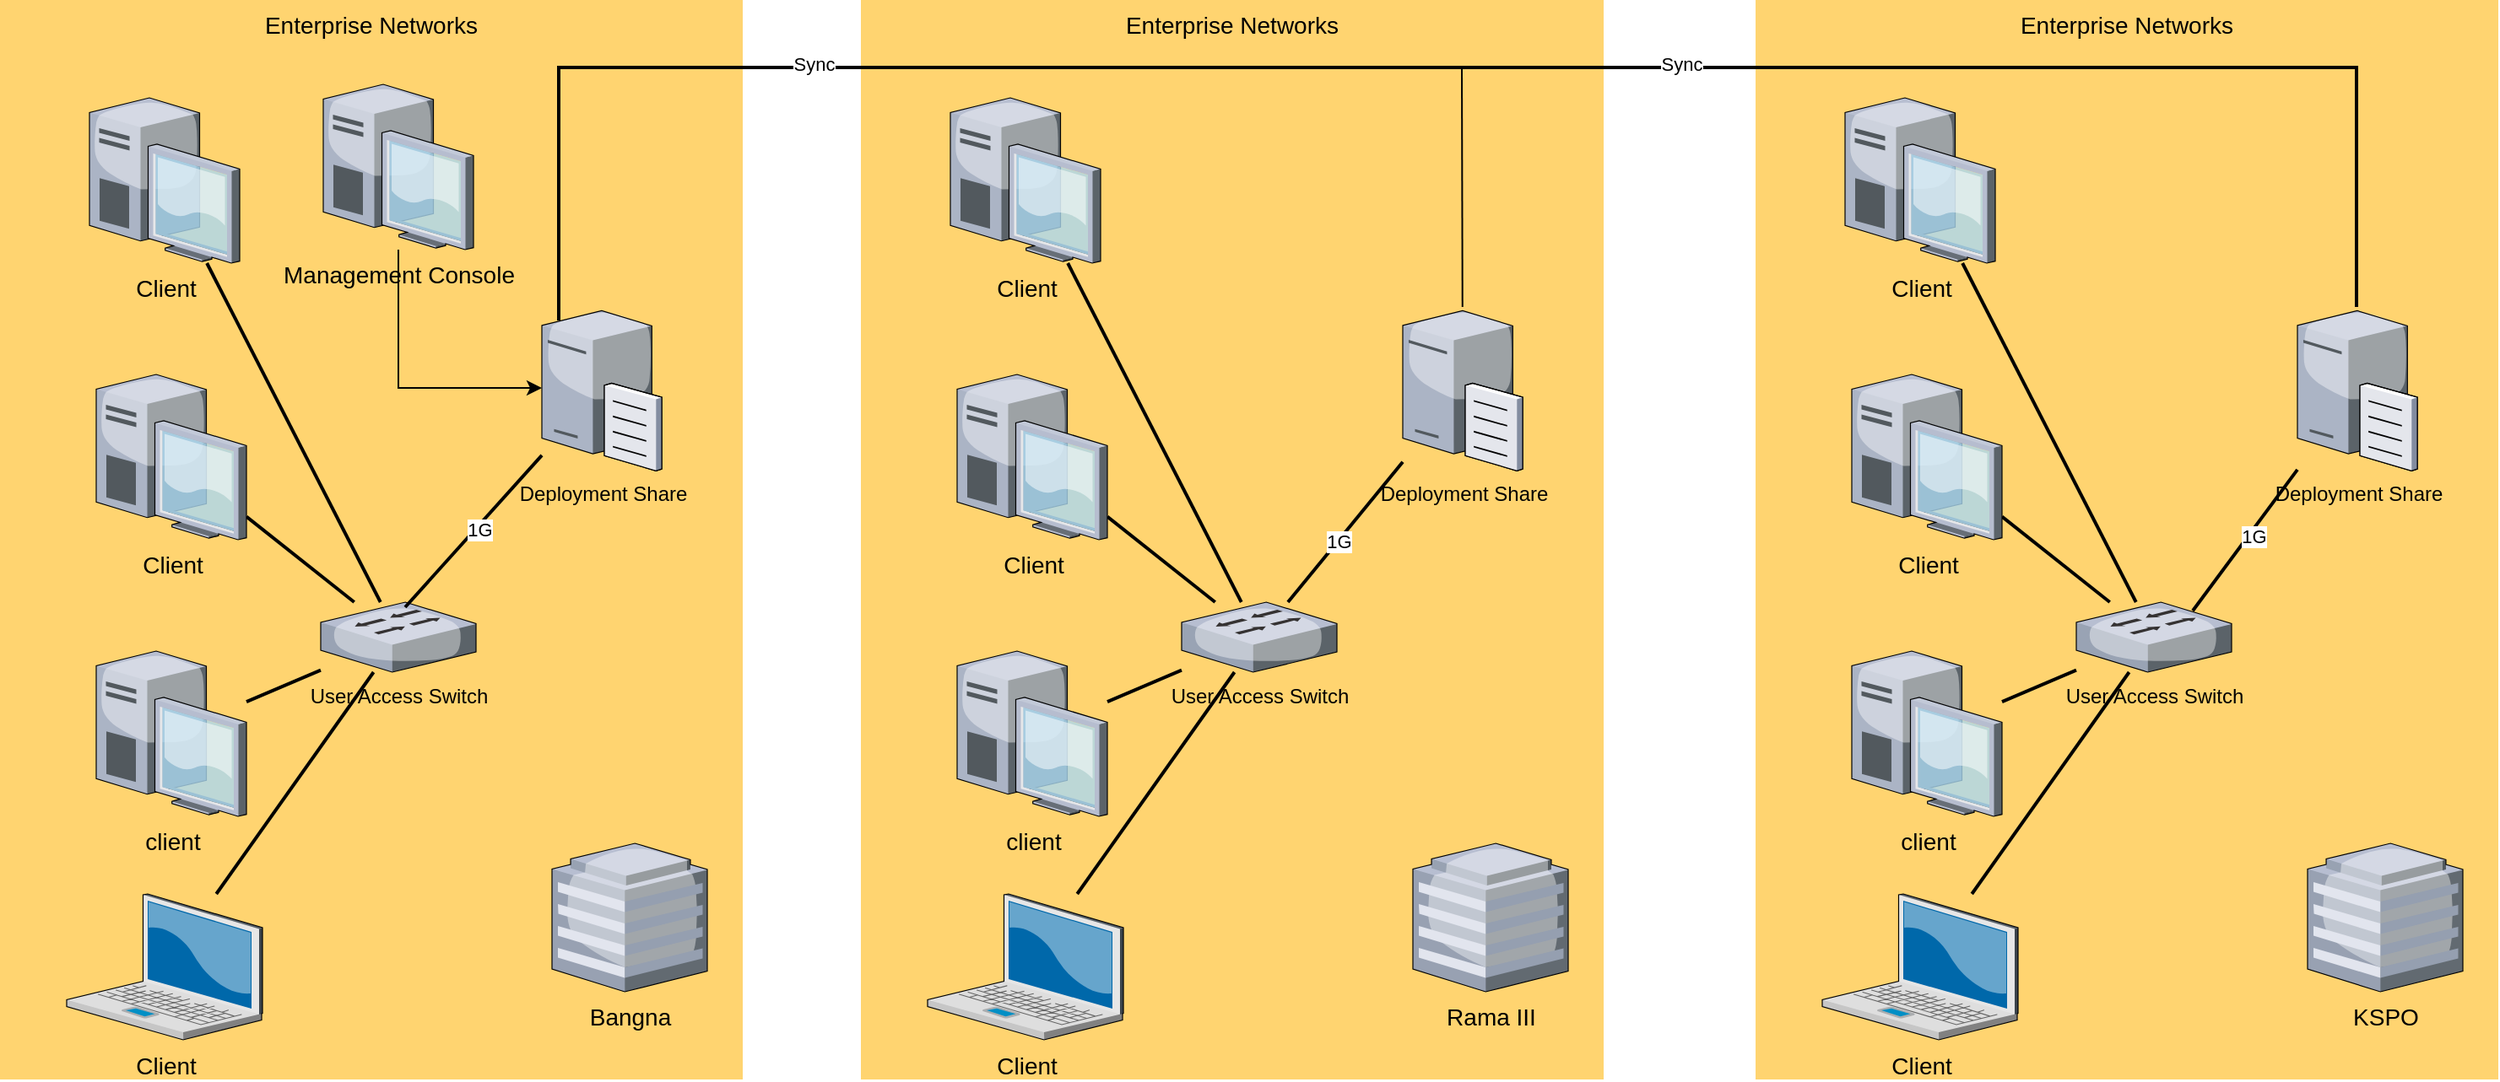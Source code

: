<mxfile version="14.2.3" type="github">
  <diagram name="Page-1" id="e3a06f82-3646-2815-327d-82caf3d4e204">
    <mxGraphModel dx="1351" dy="821" grid="1" gridSize="10" guides="1" tooltips="1" connect="1" arrows="1" fold="1" page="1" pageScale="1.5" pageWidth="1169" pageHeight="826" background="none" math="0" shadow="0">
      <root>
        <mxCell id="0" style=";html=1;" />
        <mxCell id="1" style=";html=1;" parent="0" />
        <mxCell id="5Wcs0pIvVfBgZkTdjmll-30" value="Enterprise Networks" style="whiteSpace=wrap;html=1;fillColor=#FFD470;gradientColor=none;fontSize=14;strokeColor=none;verticalAlign=top;" parent="1" vertex="1">
          <mxGeometry x="1190" y="40" width="440" height="640" as="geometry" />
        </mxCell>
        <mxCell id="5Wcs0pIvVfBgZkTdjmll-17" value="Enterprise Networks" style="whiteSpace=wrap;html=1;fillColor=#FFD470;gradientColor=none;fontSize=14;strokeColor=none;verticalAlign=top;" parent="1" vertex="1">
          <mxGeometry x="660" y="40" width="440" height="640" as="geometry" />
        </mxCell>
        <mxCell id="6a7d8f32e03d9370-57" value="Enterprise Networks" style="whiteSpace=wrap;html=1;fillColor=#FFD470;gradientColor=none;fontSize=14;strokeColor=none;verticalAlign=top;" parent="1" vertex="1">
          <mxGeometry x="150" y="40" width="440" height="640" as="geometry" />
        </mxCell>
        <mxCell id="6a7d8f32e03d9370-35" style="edgeStyle=none;rounded=0;html=1;startSize=10;endSize=10;jettySize=auto;orthogonalLoop=1;fontSize=14;endArrow=none;endFill=0;strokeWidth=2;" parent="1" source="6a7d8f32e03d9370-2" target="DZwGnPuIqrh3eype-u1e-2" edge="1">
          <mxGeometry relative="1" as="geometry" />
        </mxCell>
        <mxCell id="6a7d8f32e03d9370-2" value="Client" style="verticalLabelPosition=bottom;aspect=fixed;html=1;verticalAlign=top;strokeColor=none;shape=mxgraph.citrix.laptop_2;fillColor=#66B2FF;gradientColor=#0066CC;fontSize=14;" parent="1" vertex="1">
          <mxGeometry x="189.5" y="570" width="116" height="86.5" as="geometry" />
        </mxCell>
        <mxCell id="6a7d8f32e03d9370-34" style="edgeStyle=none;rounded=0;html=1;startSize=10;endSize=10;jettySize=auto;orthogonalLoop=1;fontSize=14;endArrow=none;endFill=0;strokeWidth=2;" parent="1" source="6a7d8f32e03d9370-3" target="DZwGnPuIqrh3eype-u1e-2" edge="1">
          <mxGeometry relative="1" as="geometry" />
        </mxCell>
        <mxCell id="6a7d8f32e03d9370-3" value="client" style="verticalLabelPosition=bottom;aspect=fixed;html=1;verticalAlign=top;strokeColor=none;shape=mxgraph.citrix.desktop;fillColor=#66B2FF;gradientColor=#0066CC;fontSize=14;" parent="1" vertex="1">
          <mxGeometry x="207.0" y="426.0" width="89" height="98" as="geometry" />
        </mxCell>
        <mxCell id="6a7d8f32e03d9370-33" style="edgeStyle=none;rounded=0;html=1;startSize=10;endSize=10;jettySize=auto;orthogonalLoop=1;fontSize=14;endArrow=none;endFill=0;strokeWidth=2;" parent="1" source="6a7d8f32e03d9370-4" target="DZwGnPuIqrh3eype-u1e-2" edge="1">
          <mxGeometry relative="1" as="geometry" />
        </mxCell>
        <mxCell id="6a7d8f32e03d9370-4" value="Client" style="verticalLabelPosition=bottom;aspect=fixed;html=1;verticalAlign=top;strokeColor=none;shape=mxgraph.citrix.desktop;fillColor=#66B2FF;gradientColor=#0066CC;fontSize=14;" parent="1" vertex="1">
          <mxGeometry x="207.0" y="262.0" width="89" height="98" as="geometry" />
        </mxCell>
        <mxCell id="6a7d8f32e03d9370-32" style="edgeStyle=none;rounded=0;html=1;startSize=10;endSize=10;jettySize=auto;orthogonalLoop=1;fontSize=14;endArrow=none;endFill=0;strokeWidth=2;" parent="1" source="6a7d8f32e03d9370-5" target="DZwGnPuIqrh3eype-u1e-2" edge="1">
          <mxGeometry relative="1" as="geometry" />
        </mxCell>
        <mxCell id="6a7d8f32e03d9370-5" value="Client" style="verticalLabelPosition=bottom;aspect=fixed;html=1;verticalAlign=top;strokeColor=none;shape=mxgraph.citrix.desktop;fillColor=#66B2FF;gradientColor=#0066CC;fontSize=14;" parent="1" vertex="1">
          <mxGeometry x="203.0" y="98.0" width="89" height="98" as="geometry" />
        </mxCell>
        <mxCell id="DZwGnPuIqrh3eype-u1e-2" value="User Access Switch" style="verticalLabelPosition=bottom;aspect=fixed;html=1;verticalAlign=top;strokeColor=none;align=center;outlineConnect=0;shape=mxgraph.citrix.switch;" parent="1" vertex="1">
          <mxGeometry x="340" y="397" width="92" height="41.5" as="geometry" />
        </mxCell>
        <mxCell id="DZwGnPuIqrh3eype-u1e-15" value="Deployment Share" style="verticalLabelPosition=bottom;aspect=fixed;html=1;verticalAlign=top;strokeColor=none;align=center;outlineConnect=0;shape=mxgraph.citrix.file_server;" parent="1" vertex="1">
          <mxGeometry x="471" y="222" width="71" height="97" as="geometry" />
        </mxCell>
        <mxCell id="5Wcs0pIvVfBgZkTdjmll-16" value="Bangna" style="verticalLabelPosition=bottom;aspect=fixed;html=1;verticalAlign=top;strokeColor=none;shape=mxgraph.citrix.hq_enterprise;fillColor=#66B2FF;gradientColor=#0066CC;fontSize=14;" parent="1" vertex="1">
          <mxGeometry x="477" y="540" width="92" height="88" as="geometry" />
        </mxCell>
        <mxCell id="5Wcs0pIvVfBgZkTdjmll-18" style="edgeStyle=none;rounded=0;html=1;startSize=10;endSize=10;jettySize=auto;orthogonalLoop=1;fontSize=14;endArrow=none;endFill=0;strokeWidth=2;" parent="1" source="5Wcs0pIvVfBgZkTdjmll-19" target="5Wcs0pIvVfBgZkTdjmll-26" edge="1">
          <mxGeometry relative="1" as="geometry" />
        </mxCell>
        <mxCell id="5Wcs0pIvVfBgZkTdjmll-19" value="Client" style="verticalLabelPosition=bottom;aspect=fixed;html=1;verticalAlign=top;strokeColor=none;shape=mxgraph.citrix.laptop_2;fillColor=#66B2FF;gradientColor=#0066CC;fontSize=14;" parent="1" vertex="1">
          <mxGeometry x="699.5" y="570" width="116" height="86.5" as="geometry" />
        </mxCell>
        <mxCell id="5Wcs0pIvVfBgZkTdjmll-20" style="edgeStyle=none;rounded=0;html=1;startSize=10;endSize=10;jettySize=auto;orthogonalLoop=1;fontSize=14;endArrow=none;endFill=0;strokeWidth=2;" parent="1" source="5Wcs0pIvVfBgZkTdjmll-21" target="5Wcs0pIvVfBgZkTdjmll-26" edge="1">
          <mxGeometry relative="1" as="geometry" />
        </mxCell>
        <mxCell id="5Wcs0pIvVfBgZkTdjmll-21" value="client" style="verticalLabelPosition=bottom;aspect=fixed;html=1;verticalAlign=top;strokeColor=none;shape=mxgraph.citrix.desktop;fillColor=#66B2FF;gradientColor=#0066CC;fontSize=14;" parent="1" vertex="1">
          <mxGeometry x="717" y="426.0" width="89" height="98" as="geometry" />
        </mxCell>
        <mxCell id="5Wcs0pIvVfBgZkTdjmll-22" style="edgeStyle=none;rounded=0;html=1;startSize=10;endSize=10;jettySize=auto;orthogonalLoop=1;fontSize=14;endArrow=none;endFill=0;strokeWidth=2;" parent="1" source="5Wcs0pIvVfBgZkTdjmll-23" target="5Wcs0pIvVfBgZkTdjmll-26" edge="1">
          <mxGeometry relative="1" as="geometry" />
        </mxCell>
        <mxCell id="5Wcs0pIvVfBgZkTdjmll-23" value="Client" style="verticalLabelPosition=bottom;aspect=fixed;html=1;verticalAlign=top;strokeColor=none;shape=mxgraph.citrix.desktop;fillColor=#66B2FF;gradientColor=#0066CC;fontSize=14;" parent="1" vertex="1">
          <mxGeometry x="717" y="262.0" width="89" height="98" as="geometry" />
        </mxCell>
        <mxCell id="5Wcs0pIvVfBgZkTdjmll-24" style="edgeStyle=none;rounded=0;html=1;startSize=10;endSize=10;jettySize=auto;orthogonalLoop=1;fontSize=14;endArrow=none;endFill=0;strokeWidth=2;" parent="1" source="5Wcs0pIvVfBgZkTdjmll-25" target="5Wcs0pIvVfBgZkTdjmll-26" edge="1">
          <mxGeometry relative="1" as="geometry" />
        </mxCell>
        <mxCell id="5Wcs0pIvVfBgZkTdjmll-25" value="Client" style="verticalLabelPosition=bottom;aspect=fixed;html=1;verticalAlign=top;strokeColor=none;shape=mxgraph.citrix.desktop;fillColor=#66B2FF;gradientColor=#0066CC;fontSize=14;" parent="1" vertex="1">
          <mxGeometry x="713" y="98.0" width="89" height="98" as="geometry" />
        </mxCell>
        <mxCell id="5Wcs0pIvVfBgZkTdjmll-26" value="User Access Switch" style="verticalLabelPosition=bottom;aspect=fixed;html=1;verticalAlign=top;strokeColor=none;align=center;outlineConnect=0;shape=mxgraph.citrix.switch;" parent="1" vertex="1">
          <mxGeometry x="850" y="397" width="92" height="41.5" as="geometry" />
        </mxCell>
        <mxCell id="5Wcs0pIvVfBgZkTdjmll-28" value="Deployment Share" style="verticalLabelPosition=bottom;aspect=fixed;html=1;verticalAlign=top;strokeColor=none;align=center;outlineConnect=0;shape=mxgraph.citrix.file_server;" parent="1" vertex="1">
          <mxGeometry x="981" y="222" width="71" height="97" as="geometry" />
        </mxCell>
        <mxCell id="5Wcs0pIvVfBgZkTdjmll-29" value="Rama III" style="verticalLabelPosition=bottom;aspect=fixed;html=1;verticalAlign=top;strokeColor=none;shape=mxgraph.citrix.hq_enterprise;fillColor=#66B2FF;gradientColor=#0066CC;fontSize=14;" parent="1" vertex="1">
          <mxGeometry x="987" y="540" width="92" height="88" as="geometry" />
        </mxCell>
        <mxCell id="5Wcs0pIvVfBgZkTdjmll-31" style="edgeStyle=none;rounded=0;html=1;startSize=10;endSize=10;jettySize=auto;orthogonalLoop=1;fontSize=14;endArrow=none;endFill=0;strokeWidth=2;" parent="1" source="5Wcs0pIvVfBgZkTdjmll-32" target="5Wcs0pIvVfBgZkTdjmll-39" edge="1">
          <mxGeometry relative="1" as="geometry" />
        </mxCell>
        <mxCell id="5Wcs0pIvVfBgZkTdjmll-32" value="Client" style="verticalLabelPosition=bottom;aspect=fixed;html=1;verticalAlign=top;strokeColor=none;shape=mxgraph.citrix.laptop_2;fillColor=#66B2FF;gradientColor=#0066CC;fontSize=14;" parent="1" vertex="1">
          <mxGeometry x="1229.5" y="570" width="116" height="86.5" as="geometry" />
        </mxCell>
        <mxCell id="5Wcs0pIvVfBgZkTdjmll-33" style="edgeStyle=none;rounded=0;html=1;startSize=10;endSize=10;jettySize=auto;orthogonalLoop=1;fontSize=14;endArrow=none;endFill=0;strokeWidth=2;" parent="1" source="5Wcs0pIvVfBgZkTdjmll-34" target="5Wcs0pIvVfBgZkTdjmll-39" edge="1">
          <mxGeometry relative="1" as="geometry" />
        </mxCell>
        <mxCell id="5Wcs0pIvVfBgZkTdjmll-34" value="client" style="verticalLabelPosition=bottom;aspect=fixed;html=1;verticalAlign=top;strokeColor=none;shape=mxgraph.citrix.desktop;fillColor=#66B2FF;gradientColor=#0066CC;fontSize=14;" parent="1" vertex="1">
          <mxGeometry x="1247" y="426.0" width="89" height="98" as="geometry" />
        </mxCell>
        <mxCell id="5Wcs0pIvVfBgZkTdjmll-35" style="edgeStyle=none;rounded=0;html=1;startSize=10;endSize=10;jettySize=auto;orthogonalLoop=1;fontSize=14;endArrow=none;endFill=0;strokeWidth=2;" parent="1" source="5Wcs0pIvVfBgZkTdjmll-36" target="5Wcs0pIvVfBgZkTdjmll-39" edge="1">
          <mxGeometry relative="1" as="geometry" />
        </mxCell>
        <mxCell id="5Wcs0pIvVfBgZkTdjmll-36" value="Client" style="verticalLabelPosition=bottom;aspect=fixed;html=1;verticalAlign=top;strokeColor=none;shape=mxgraph.citrix.desktop;fillColor=#66B2FF;gradientColor=#0066CC;fontSize=14;" parent="1" vertex="1">
          <mxGeometry x="1247" y="262.0" width="89" height="98" as="geometry" />
        </mxCell>
        <mxCell id="5Wcs0pIvVfBgZkTdjmll-37" style="edgeStyle=none;rounded=0;html=1;startSize=10;endSize=10;jettySize=auto;orthogonalLoop=1;fontSize=14;endArrow=none;endFill=0;strokeWidth=2;" parent="1" source="5Wcs0pIvVfBgZkTdjmll-38" target="5Wcs0pIvVfBgZkTdjmll-39" edge="1">
          <mxGeometry relative="1" as="geometry" />
        </mxCell>
        <mxCell id="5Wcs0pIvVfBgZkTdjmll-38" value="Client" style="verticalLabelPosition=bottom;aspect=fixed;html=1;verticalAlign=top;strokeColor=none;shape=mxgraph.citrix.desktop;fillColor=#66B2FF;gradientColor=#0066CC;fontSize=14;" parent="1" vertex="1">
          <mxGeometry x="1243" y="98.0" width="89" height="98" as="geometry" />
        </mxCell>
        <mxCell id="5Wcs0pIvVfBgZkTdjmll-39" value="User Access Switch" style="verticalLabelPosition=bottom;aspect=fixed;html=1;verticalAlign=top;strokeColor=none;align=center;outlineConnect=0;shape=mxgraph.citrix.switch;" parent="1" vertex="1">
          <mxGeometry x="1380" y="397" width="92" height="41.5" as="geometry" />
        </mxCell>
        <mxCell id="5Wcs0pIvVfBgZkTdjmll-41" value="Deployment Share" style="verticalLabelPosition=bottom;aspect=fixed;html=1;verticalAlign=top;strokeColor=none;align=center;outlineConnect=0;shape=mxgraph.citrix.file_server;" parent="1" vertex="1">
          <mxGeometry x="1511" y="222" width="71" height="97" as="geometry" />
        </mxCell>
        <mxCell id="5Wcs0pIvVfBgZkTdjmll-42" value="KSPO" style="verticalLabelPosition=bottom;aspect=fixed;html=1;verticalAlign=top;strokeColor=none;shape=mxgraph.citrix.hq_enterprise;fillColor=#66B2FF;gradientColor=#0066CC;fontSize=14;" parent="1" vertex="1">
          <mxGeometry x="1517" y="540" width="92" height="88" as="geometry" />
        </mxCell>
        <mxCell id="5Wcs0pIvVfBgZkTdjmll-44" style="edgeStyle=none;rounded=0;html=1;startSize=10;endSize=10;jettySize=auto;orthogonalLoop=1;fontSize=14;endArrow=none;endFill=0;strokeWidth=2;" parent="1" source="DZwGnPuIqrh3eype-u1e-15" edge="1">
          <mxGeometry relative="1" as="geometry">
            <mxPoint x="282.566" y="206.0" as="sourcePoint" />
            <mxPoint x="390" y="400" as="targetPoint" />
          </mxGeometry>
        </mxCell>
        <mxCell id="1BIET3Sbv5XGZ4C8QBxM-2" value="1G" style="edgeLabel;html=1;align=center;verticalAlign=middle;resizable=0;points=[];" vertex="1" connectable="0" parent="5Wcs0pIvVfBgZkTdjmll-44">
          <mxGeometry x="-0.052" y="1" relative="1" as="geometry">
            <mxPoint as="offset" />
          </mxGeometry>
        </mxCell>
        <mxCell id="5Wcs0pIvVfBgZkTdjmll-51" style="edgeStyle=orthogonalEdgeStyle;rounded=0;html=1;startSize=10;endSize=10;jettySize=auto;orthogonalLoop=1;fontSize=14;endArrow=none;endFill=0;strokeWidth=2;" parent="1" target="5Wcs0pIvVfBgZkTdjmll-41" edge="1">
          <mxGeometry relative="1" as="geometry">
            <mxPoint x="481" y="230" as="sourcePoint" />
            <mxPoint x="400" y="410" as="targetPoint" />
            <Array as="points">
              <mxPoint x="481" y="80" />
              <mxPoint x="1546" y="80" />
            </Array>
          </mxGeometry>
        </mxCell>
        <mxCell id="b4o4VLPYAvGt8e3fdTwi-1" value="Sync" style="edgeLabel;html=1;align=center;verticalAlign=middle;resizable=0;points=[];" parent="5Wcs0pIvVfBgZkTdjmll-51" vertex="1" connectable="0">
          <mxGeometry x="-0.557" y="2" relative="1" as="geometry">
            <mxPoint as="offset" />
          </mxGeometry>
        </mxCell>
        <mxCell id="b4o4VLPYAvGt8e3fdTwi-2" value="Sync" style="edgeLabel;html=1;align=center;verticalAlign=middle;resizable=0;points=[];" parent="5Wcs0pIvVfBgZkTdjmll-51" vertex="1" connectable="0">
          <mxGeometry x="0.201" y="2" relative="1" as="geometry">
            <mxPoint as="offset" />
          </mxGeometry>
        </mxCell>
        <mxCell id="5Wcs0pIvVfBgZkTdjmll-53" value="" style="endArrow=none;html=1;" parent="1" target="5Wcs0pIvVfBgZkTdjmll-28" edge="1">
          <mxGeometry width="50" height="50" relative="1" as="geometry">
            <mxPoint x="1016" y="80" as="sourcePoint" />
            <mxPoint x="740" y="580" as="targetPoint" />
          </mxGeometry>
        </mxCell>
        <mxCell id="5Wcs0pIvVfBgZkTdjmll-54" style="edgeStyle=none;rounded=0;html=1;startSize=10;endSize=10;jettySize=auto;orthogonalLoop=1;fontSize=14;endArrow=none;endFill=0;strokeWidth=2;" parent="1" source="5Wcs0pIvVfBgZkTdjmll-28" target="5Wcs0pIvVfBgZkTdjmll-26" edge="1">
          <mxGeometry relative="1" as="geometry">
            <mxPoint x="481" y="319.961" as="sourcePoint" />
            <mxPoint x="400" y="410" as="targetPoint" />
            <Array as="points" />
          </mxGeometry>
        </mxCell>
        <mxCell id="1BIET3Sbv5XGZ4C8QBxM-1" value="1G" style="edgeLabel;html=1;align=center;verticalAlign=middle;resizable=0;points=[];" vertex="1" connectable="0" parent="5Wcs0pIvVfBgZkTdjmll-54">
          <mxGeometry x="0.132" y="-1" relative="1" as="geometry">
            <mxPoint x="1" as="offset" />
          </mxGeometry>
        </mxCell>
        <mxCell id="5Wcs0pIvVfBgZkTdjmll-55" style="edgeStyle=none;rounded=0;html=1;startSize=10;endSize=10;jettySize=auto;orthogonalLoop=1;fontSize=14;endArrow=none;endFill=0;strokeWidth=2;" parent="1" source="5Wcs0pIvVfBgZkTdjmll-41" edge="1">
          <mxGeometry relative="1" as="geometry">
            <mxPoint x="1517" y="319.001" as="sourcePoint" />
            <mxPoint x="1448.98" y="402.12" as="targetPoint" />
            <Array as="points" />
          </mxGeometry>
        </mxCell>
        <mxCell id="1BIET3Sbv5XGZ4C8QBxM-3" value="1G" style="edgeLabel;html=1;align=center;verticalAlign=middle;resizable=0;points=[];" vertex="1" connectable="0" parent="5Wcs0pIvVfBgZkTdjmll-55">
          <mxGeometry x="-0.096" y="2" relative="1" as="geometry">
            <mxPoint as="offset" />
          </mxGeometry>
        </mxCell>
        <mxCell id="1BIET3Sbv5XGZ4C8QBxM-8" style="edgeStyle=orthogonalEdgeStyle;rounded=0;orthogonalLoop=1;jettySize=auto;html=1;" edge="1" parent="1" source="1BIET3Sbv5XGZ4C8QBxM-4" target="DZwGnPuIqrh3eype-u1e-15">
          <mxGeometry relative="1" as="geometry">
            <Array as="points">
              <mxPoint x="386" y="270" />
            </Array>
          </mxGeometry>
        </mxCell>
        <mxCell id="1BIET3Sbv5XGZ4C8QBxM-4" value="Management Console" style="verticalLabelPosition=bottom;aspect=fixed;html=1;verticalAlign=top;strokeColor=none;shape=mxgraph.citrix.desktop;fillColor=#66B2FF;gradientColor=#0066CC;fontSize=14;" vertex="1" parent="1">
          <mxGeometry x="341.5" y="90.0" width="89" height="98" as="geometry" />
        </mxCell>
      </root>
    </mxGraphModel>
  </diagram>
</mxfile>
